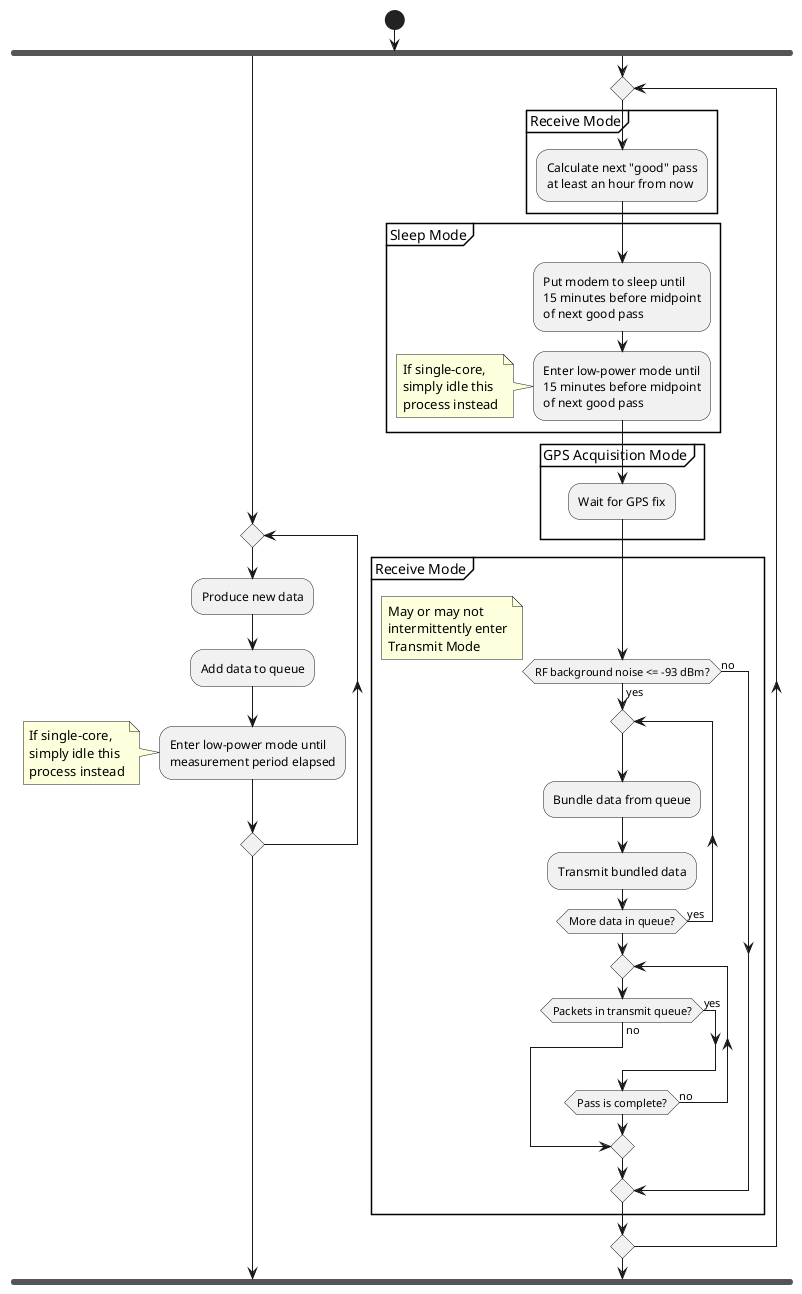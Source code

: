 @startuml



start
fork
    repeat
        :Produce new data;
        :Add data to queue;
        :Enter low-power mode until\nmeasurement period elapsed;
        note left: If single-core,\nsimply idle this\nprocess instead
    repeat while ()

fork again
    repeat
        partition "Receive Mode" {
            :Calculate next "good" pass\nat least an hour from now;
        }
        
        partition "Sleep Mode" {
            :Put modem to sleep until\n15 minutes before midpoint\nof next good pass;
            :Enter low-power mode until\n15 minutes before midpoint\nof next good pass;
            note left: If single-core,\nsimply idle this\nprocess instead
        }

        partition "GPS Acquisition Mode" {
            :Wait for GPS fix;
        }

        partition "Receive Mode" {
            if (RF background noise <= -93 dBm?) then (yes)
                repeat
                    :Bundle data from queue;
                    :Transmit bundled data;
                repeat while (More data in queue?) is (yes)
                repeat
                    if (Packets in transmit queue?) then (no)
                        break
                    else (yes)
                        
                    endif
                repeat while (Pass is complete?) is (no)
            else (no)
            endif
        }
        floating note: May or may not\nintermittently enter\nTransmit Mode

    repeat while ()

end fork

@enduml